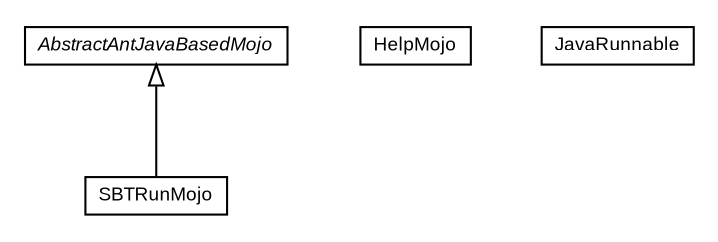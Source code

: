 #!/usr/local/bin/dot
#
# Class diagram 
# Generated by UMLGraph version R5_6-24-gf6e263 (http://www.umlgraph.org/)
#

digraph G {
	edge [fontname="arial",fontsize=10,labelfontname="arial",labelfontsize=10];
	node [fontname="arial",fontsize=10,shape=plaintext];
	nodesep=0.25;
	ranksep=0.5;
	// com.google.code.sbt.run.plugin.SBTRunMojo
	c0 [label=<<table title="com.google.code.sbt.run.plugin.SBTRunMojo" border="0" cellborder="1" cellspacing="0" cellpadding="2" port="p" href="./SBTRunMojo.html">
		<tr><td><table border="0" cellspacing="0" cellpadding="1">
<tr><td align="center" balign="center"> SBTRunMojo </td></tr>
		</table></td></tr>
		</table>>, URL="./SBTRunMojo.html", fontname="arial", fontcolor="black", fontsize=9.0];
	// com.google.code.sbt.run.plugin.HelpMojo
	c1 [label=<<table title="com.google.code.sbt.run.plugin.HelpMojo" border="0" cellborder="1" cellspacing="0" cellpadding="2" port="p" href="./HelpMojo.html">
		<tr><td><table border="0" cellspacing="0" cellpadding="1">
<tr><td align="center" balign="center"> HelpMojo </td></tr>
		</table></td></tr>
		</table>>, URL="./HelpMojo.html", fontname="arial", fontcolor="black", fontsize=9.0];
	// com.google.code.sbt.run.plugin.AbstractAntJavaBasedMojo
	c2 [label=<<table title="com.google.code.sbt.run.plugin.AbstractAntJavaBasedMojo" border="0" cellborder="1" cellspacing="0" cellpadding="2" port="p" href="./AbstractAntJavaBasedMojo.html">
		<tr><td><table border="0" cellspacing="0" cellpadding="1">
<tr><td align="center" balign="center"><font face="arial italic"> AbstractAntJavaBasedMojo </font></td></tr>
		</table></td></tr>
		</table>>, URL="./AbstractAntJavaBasedMojo.html", fontname="arial", fontcolor="black", fontsize=9.0];
	// com.google.code.sbt.run.plugin.AbstractAntJavaBasedMojo.JavaRunnable
	c3 [label=<<table title="com.google.code.sbt.run.plugin.AbstractAntJavaBasedMojo.JavaRunnable" border="0" cellborder="1" cellspacing="0" cellpadding="2" port="p" href="./AbstractAntJavaBasedMojo.JavaRunnable.html">
		<tr><td><table border="0" cellspacing="0" cellpadding="1">
<tr><td align="center" balign="center"> JavaRunnable </td></tr>
		</table></td></tr>
		</table>>, URL="./AbstractAntJavaBasedMojo.JavaRunnable.html", fontname="arial", fontcolor="black", fontsize=9.0];
	//com.google.code.sbt.run.plugin.SBTRunMojo extends com.google.code.sbt.run.plugin.AbstractAntJavaBasedMojo
	c2:p -> c0:p [dir=back,arrowtail=empty];
}

